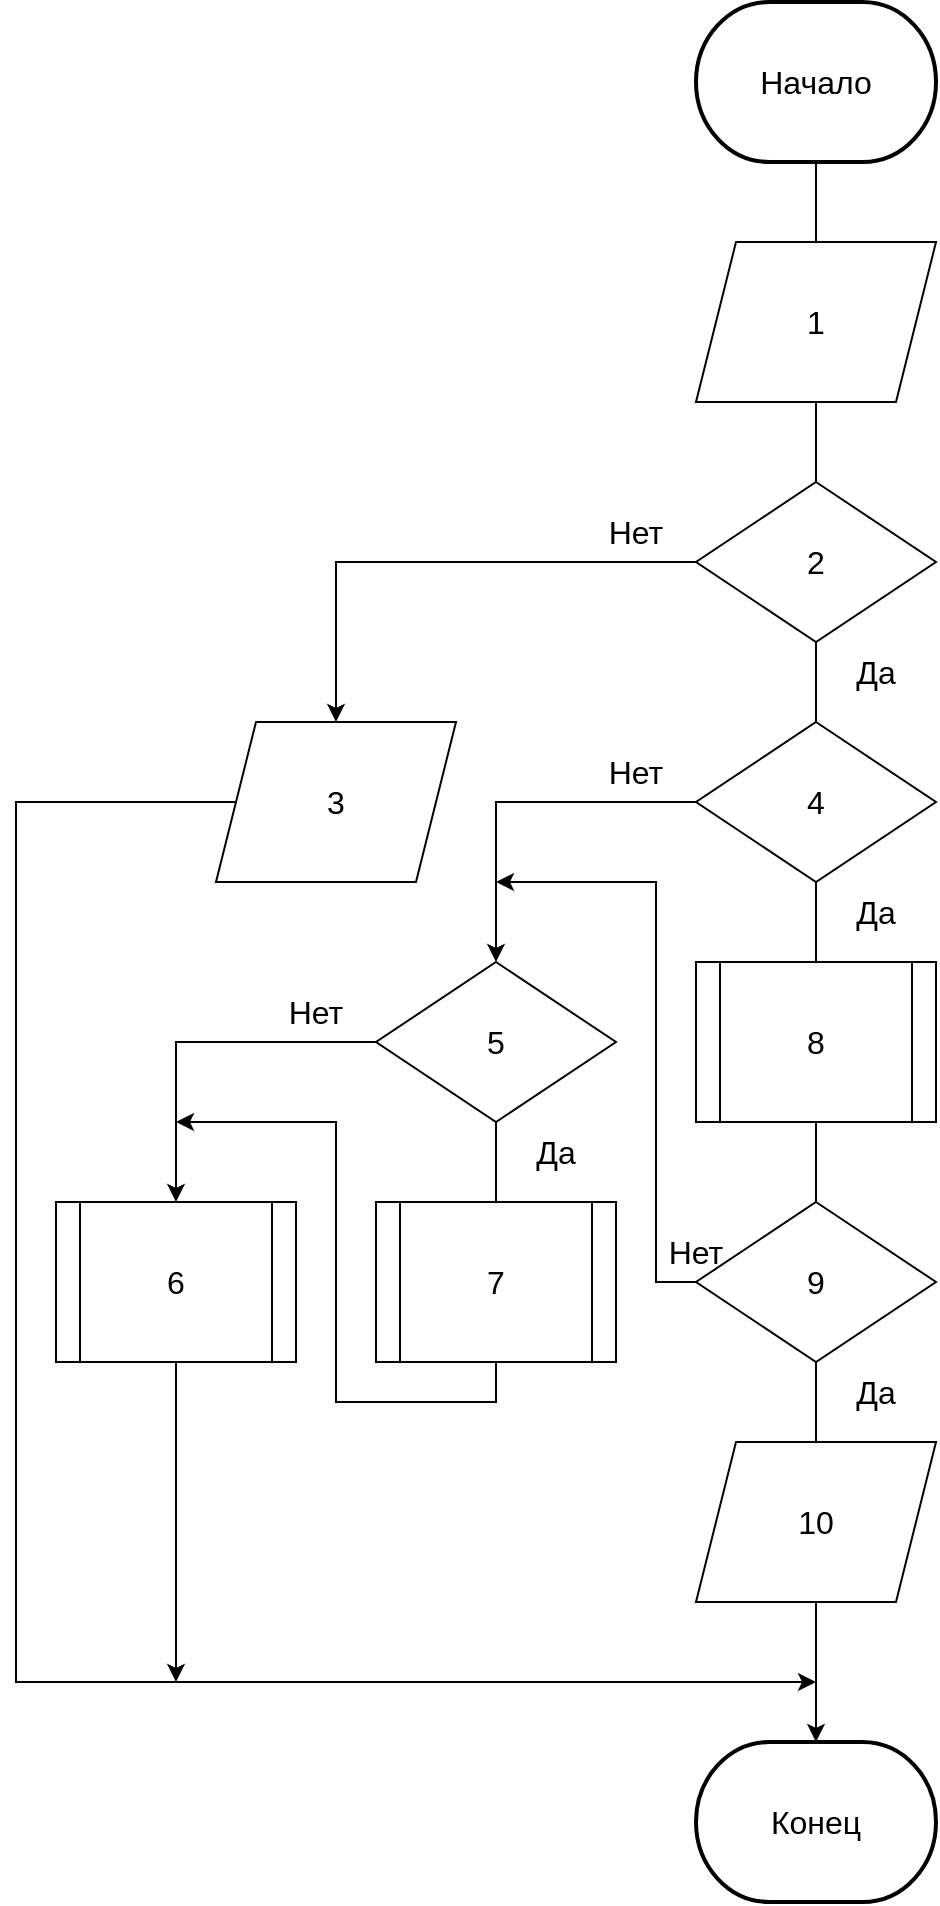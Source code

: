 <mxfile version="20.5.1" type="device"><diagram id="bapP7203xiMq4pGoNxuJ" name="Страница 1"><mxGraphModel dx="1888" dy="1915" grid="1" gridSize="10" guides="1" tooltips="1" connect="1" arrows="1" fold="1" page="1" pageScale="1" pageWidth="827" pageHeight="1169" math="0" shadow="0"><root><mxCell id="0"/><mxCell id="1" parent="0"/><mxCell id="xWibM8Qsefz-QHoGnPLA-108" style="edgeStyle=orthogonalEdgeStyle;rounded=0;orthogonalLoop=1;jettySize=auto;html=1;entryX=0.5;entryY=0;entryDx=0;entryDy=0;fontSize=16;endArrow=none;endFill=0;" parent="1" source="xWibM8Qsefz-QHoGnPLA-1" target="xWibM8Qsefz-QHoGnPLA-107" edge="1"><mxGeometry relative="1" as="geometry"/></mxCell><mxCell id="xWibM8Qsefz-QHoGnPLA-1" value="&lt;font style=&quot;font-size: 16px;&quot;&gt;Начало&lt;/font&gt;" style="strokeWidth=2;html=1;shape=mxgraph.flowchart.terminator;whiteSpace=wrap;" parent="1" vertex="1"><mxGeometry x="320" y="-80" width="120" height="80" as="geometry"/></mxCell><mxCell id="xWibM8Qsefz-QHoGnPLA-82" style="edgeStyle=orthogonalEdgeStyle;rounded=0;orthogonalLoop=1;jettySize=auto;html=1;entryX=0.5;entryY=0;entryDx=0;entryDy=0;fontSize=16;" parent="1" source="xWibM8Qsefz-QHoGnPLA-83" target="xWibM8Qsefz-QHoGnPLA-86" edge="1"><mxGeometry relative="1" as="geometry"><Array as="points"><mxPoint x="140" y="200"/></Array><mxPoint x="260" y="240" as="targetPoint"/></mxGeometry></mxCell><mxCell id="8LWntYTNEkQ-8ix_arNQ-1" style="edgeStyle=orthogonalEdgeStyle;rounded=0;orthogonalLoop=1;jettySize=auto;html=1;entryX=0.5;entryY=0;entryDx=0;entryDy=0;endArrow=none;endFill=0;" edge="1" parent="1" source="xWibM8Qsefz-QHoGnPLA-83" target="xWibM8Qsefz-QHoGnPLA-91"><mxGeometry relative="1" as="geometry"/></mxCell><mxCell id="xWibM8Qsefz-QHoGnPLA-83" value="2" style="rhombus;whiteSpace=wrap;html=1;fontSize=16;" parent="1" vertex="1"><mxGeometry x="320" y="160" width="120" height="80" as="geometry"/></mxCell><mxCell id="xWibM8Qsefz-QHoGnPLA-84" value="Да" style="text;html=1;strokeColor=none;fillColor=none;align=center;verticalAlign=middle;whiteSpace=wrap;rounded=0;fontSize=16;" parent="1" vertex="1"><mxGeometry x="380" y="240" width="60" height="30" as="geometry"/></mxCell><mxCell id="xWibM8Qsefz-QHoGnPLA-85" value="Нет" style="text;html=1;strokeColor=none;fillColor=none;align=center;verticalAlign=middle;whiteSpace=wrap;rounded=0;fontSize=16;" parent="1" vertex="1"><mxGeometry x="260" y="170" width="60" height="30" as="geometry"/></mxCell><mxCell id="8LWntYTNEkQ-8ix_arNQ-10" style="edgeStyle=orthogonalEdgeStyle;rounded=0;orthogonalLoop=1;jettySize=auto;html=1;endArrow=classic;endFill=1;" edge="1" parent="1" source="xWibM8Qsefz-QHoGnPLA-86"><mxGeometry relative="1" as="geometry"><mxPoint x="380" y="760" as="targetPoint"/><Array as="points"><mxPoint x="-20" y="320"/><mxPoint x="-20" y="760"/><mxPoint x="380" y="760"/></Array></mxGeometry></mxCell><mxCell id="xWibM8Qsefz-QHoGnPLA-86" value="3" style="shape=parallelogram;perimeter=parallelogramPerimeter;whiteSpace=wrap;html=1;fixedSize=1;fontSize=16;" parent="1" vertex="1"><mxGeometry x="80" y="280" width="120" height="80" as="geometry"/></mxCell><mxCell id="xWibM8Qsefz-QHoGnPLA-111" style="edgeStyle=orthogonalEdgeStyle;rounded=0;orthogonalLoop=1;jettySize=auto;html=1;fontSize=16;endArrow=classic;endFill=1;entryX=0.5;entryY=0;entryDx=0;entryDy=0;" parent="1" source="xWibM8Qsefz-QHoGnPLA-91" target="xWibM8Qsefz-QHoGnPLA-115" edge="1"><mxGeometry relative="1" as="geometry"><mxPoint x="260" y="360" as="targetPoint"/><Array as="points"><mxPoint x="220" y="320"/></Array></mxGeometry></mxCell><mxCell id="8LWntYTNEkQ-8ix_arNQ-2" style="edgeStyle=orthogonalEdgeStyle;rounded=0;orthogonalLoop=1;jettySize=auto;html=1;entryX=0.5;entryY=0;entryDx=0;entryDy=0;endArrow=none;endFill=0;" edge="1" parent="1" source="xWibM8Qsefz-QHoGnPLA-91" target="xWibM8Qsefz-QHoGnPLA-95"><mxGeometry relative="1" as="geometry"/></mxCell><mxCell id="xWibM8Qsefz-QHoGnPLA-91" value="4" style="rhombus;whiteSpace=wrap;html=1;fontSize=16;" parent="1" vertex="1"><mxGeometry x="320" y="280" width="120" height="80" as="geometry"/></mxCell><mxCell id="xWibM8Qsefz-QHoGnPLA-92" value="Да" style="text;html=1;strokeColor=none;fillColor=none;align=center;verticalAlign=middle;whiteSpace=wrap;rounded=0;fontSize=16;" parent="1" vertex="1"><mxGeometry x="380" y="360" width="60" height="30" as="geometry"/></mxCell><mxCell id="xWibM8Qsefz-QHoGnPLA-93" value="Нет" style="text;html=1;strokeColor=none;fillColor=none;align=center;verticalAlign=middle;whiteSpace=wrap;rounded=0;fontSize=16;" parent="1" vertex="1"><mxGeometry x="260" y="290" width="60" height="30" as="geometry"/></mxCell><mxCell id="8LWntYTNEkQ-8ix_arNQ-3" style="edgeStyle=orthogonalEdgeStyle;rounded=0;orthogonalLoop=1;jettySize=auto;html=1;entryX=0.5;entryY=0;entryDx=0;entryDy=0;endArrow=none;endFill=0;" edge="1" parent="1" source="xWibM8Qsefz-QHoGnPLA-95" target="xWibM8Qsefz-QHoGnPLA-124"><mxGeometry relative="1" as="geometry"/></mxCell><mxCell id="xWibM8Qsefz-QHoGnPLA-95" value="8" style="shape=process;whiteSpace=wrap;html=1;backgroundOutline=1;fontSize=16;" parent="1" vertex="1"><mxGeometry x="320" y="400" width="120" height="80" as="geometry"/></mxCell><mxCell id="xWibM8Qsefz-QHoGnPLA-97" value="&lt;font style=&quot;font-size: 16px;&quot;&gt;Конец&lt;/font&gt;" style="strokeWidth=2;html=1;shape=mxgraph.flowchart.terminator;whiteSpace=wrap;" parent="1" vertex="1"><mxGeometry x="320" y="790" width="120" height="80" as="geometry"/></mxCell><mxCell id="xWibM8Qsefz-QHoGnPLA-109" style="edgeStyle=orthogonalEdgeStyle;rounded=0;orthogonalLoop=1;jettySize=auto;html=1;exitX=0.5;exitY=1;exitDx=0;exitDy=0;entryX=0.5;entryY=0;entryDx=0;entryDy=0;fontSize=16;endArrow=none;endFill=0;" parent="1" source="xWibM8Qsefz-QHoGnPLA-107" target="xWibM8Qsefz-QHoGnPLA-83" edge="1"><mxGeometry relative="1" as="geometry"/></mxCell><mxCell id="xWibM8Qsefz-QHoGnPLA-107" value="1" style="shape=parallelogram;perimeter=parallelogramPerimeter;whiteSpace=wrap;html=1;fixedSize=1;fontSize=16;" parent="1" vertex="1"><mxGeometry x="320" y="40" width="120" height="80" as="geometry"/></mxCell><mxCell id="8LWntYTNEkQ-8ix_arNQ-5" style="edgeStyle=orthogonalEdgeStyle;rounded=0;orthogonalLoop=1;jettySize=auto;html=1;entryX=0.5;entryY=0;entryDx=0;entryDy=0;endArrow=none;endFill=0;" edge="1" parent="1" source="xWibM8Qsefz-QHoGnPLA-115" target="xWibM8Qsefz-QHoGnPLA-120"><mxGeometry relative="1" as="geometry"/></mxCell><mxCell id="8LWntYTNEkQ-8ix_arNQ-6" style="edgeStyle=orthogonalEdgeStyle;rounded=0;orthogonalLoop=1;jettySize=auto;html=1;entryX=0.5;entryY=0;entryDx=0;entryDy=0;endArrow=classic;endFill=1;" edge="1" parent="1" source="xWibM8Qsefz-QHoGnPLA-115" target="xWibM8Qsefz-QHoGnPLA-118"><mxGeometry relative="1" as="geometry"/></mxCell><mxCell id="xWibM8Qsefz-QHoGnPLA-115" value="&lt;div&gt;5&lt;/div&gt;" style="rhombus;whiteSpace=wrap;html=1;fontSize=16;" parent="1" vertex="1"><mxGeometry x="160" y="400" width="120" height="80" as="geometry"/></mxCell><mxCell id="xWibM8Qsefz-QHoGnPLA-116" value="Да" style="text;html=1;strokeColor=none;fillColor=none;align=center;verticalAlign=middle;whiteSpace=wrap;rounded=0;fontSize=16;" parent="1" vertex="1"><mxGeometry x="220" y="480" width="60" height="30" as="geometry"/></mxCell><mxCell id="xWibM8Qsefz-QHoGnPLA-117" value="Нет" style="text;html=1;strokeColor=none;fillColor=none;align=center;verticalAlign=middle;whiteSpace=wrap;rounded=0;fontSize=16;" parent="1" vertex="1"><mxGeometry x="100" y="410" width="60" height="30" as="geometry"/></mxCell><mxCell id="8LWntYTNEkQ-8ix_arNQ-13" style="edgeStyle=orthogonalEdgeStyle;rounded=0;orthogonalLoop=1;jettySize=auto;html=1;endArrow=classic;endFill=1;" edge="1" parent="1" source="xWibM8Qsefz-QHoGnPLA-118"><mxGeometry relative="1" as="geometry"><mxPoint x="60" y="760" as="targetPoint"/></mxGeometry></mxCell><mxCell id="xWibM8Qsefz-QHoGnPLA-118" value="6" style="shape=process;whiteSpace=wrap;html=1;backgroundOutline=1;fontSize=16;" parent="1" vertex="1"><mxGeometry y="520" width="120" height="80" as="geometry"/></mxCell><mxCell id="8LWntYTNEkQ-8ix_arNQ-8" style="edgeStyle=orthogonalEdgeStyle;rounded=0;orthogonalLoop=1;jettySize=auto;html=1;endArrow=classic;endFill=1;" edge="1" parent="1" source="xWibM8Qsefz-QHoGnPLA-120"><mxGeometry relative="1" as="geometry"><mxPoint x="60" y="480" as="targetPoint"/><Array as="points"><mxPoint x="220" y="620"/><mxPoint x="140" y="620"/><mxPoint x="140" y="480"/></Array></mxGeometry></mxCell><mxCell id="xWibM8Qsefz-QHoGnPLA-120" value="7" style="shape=process;whiteSpace=wrap;html=1;backgroundOutline=1;fontSize=16;" parent="1" vertex="1"><mxGeometry x="160" y="520" width="120" height="80" as="geometry"/></mxCell><mxCell id="8LWntYTNEkQ-8ix_arNQ-4" style="edgeStyle=orthogonalEdgeStyle;rounded=0;orthogonalLoop=1;jettySize=auto;html=1;entryX=0.5;entryY=0;entryDx=0;entryDy=0;endArrow=none;endFill=0;" edge="1" parent="1" source="xWibM8Qsefz-QHoGnPLA-124" target="xWibM8Qsefz-QHoGnPLA-132"><mxGeometry relative="1" as="geometry"/></mxCell><mxCell id="8LWntYTNEkQ-8ix_arNQ-15" style="edgeStyle=orthogonalEdgeStyle;rounded=0;orthogonalLoop=1;jettySize=auto;html=1;endArrow=classic;endFill=1;" edge="1" parent="1" source="xWibM8Qsefz-QHoGnPLA-124"><mxGeometry relative="1" as="geometry"><mxPoint x="220" y="360" as="targetPoint"/><Array as="points"><mxPoint x="300" y="560"/><mxPoint x="300" y="360"/></Array></mxGeometry></mxCell><mxCell id="xWibM8Qsefz-QHoGnPLA-124" value="9" style="rhombus;whiteSpace=wrap;html=1;fontSize=16;" parent="1" vertex="1"><mxGeometry x="320" y="520" width="120" height="80" as="geometry"/></mxCell><mxCell id="xWibM8Qsefz-QHoGnPLA-125" value="Да" style="text;html=1;strokeColor=none;fillColor=none;align=center;verticalAlign=middle;whiteSpace=wrap;rounded=0;fontSize=16;" parent="1" vertex="1"><mxGeometry x="380" y="600" width="60" height="30" as="geometry"/></mxCell><mxCell id="xWibM8Qsefz-QHoGnPLA-126" value="Нет" style="text;html=1;strokeColor=none;fillColor=none;align=center;verticalAlign=middle;whiteSpace=wrap;rounded=0;fontSize=16;" parent="1" vertex="1"><mxGeometry x="290" y="530" width="60" height="30" as="geometry"/></mxCell><mxCell id="8LWntYTNEkQ-8ix_arNQ-11" style="edgeStyle=orthogonalEdgeStyle;rounded=0;orthogonalLoop=1;jettySize=auto;html=1;entryX=0.5;entryY=0;entryDx=0;entryDy=0;entryPerimeter=0;endArrow=classic;endFill=1;" edge="1" parent="1" source="xWibM8Qsefz-QHoGnPLA-132" target="xWibM8Qsefz-QHoGnPLA-97"><mxGeometry relative="1" as="geometry"/></mxCell><mxCell id="xWibM8Qsefz-QHoGnPLA-132" value="10" style="shape=parallelogram;perimeter=parallelogramPerimeter;whiteSpace=wrap;html=1;fixedSize=1;fontSize=16;" parent="1" vertex="1"><mxGeometry x="320" y="640" width="120" height="80" as="geometry"/></mxCell></root></mxGraphModel></diagram></mxfile>